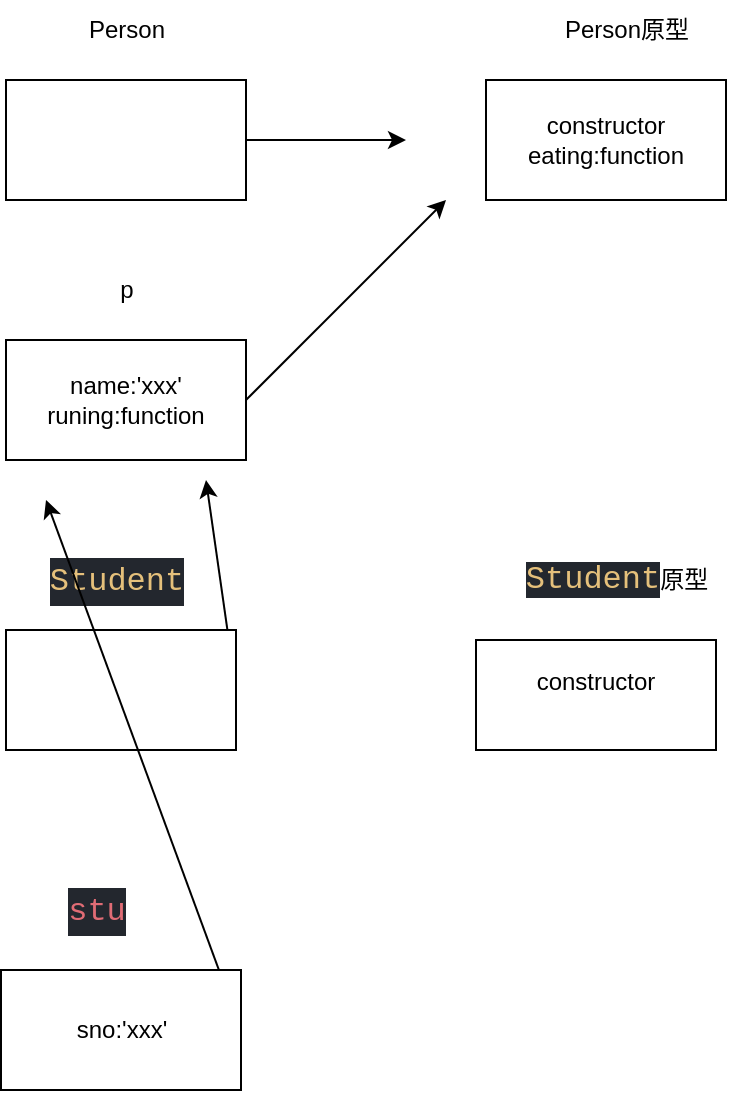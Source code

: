 <mxfile>
    <diagram id="bf6GljBaR5IlGseqwsvk" name="第 1 页">
        <mxGraphModel dx="865" dy="585" grid="1" gridSize="10" guides="1" tooltips="1" connect="1" arrows="1" fold="1" page="1" pageScale="1" pageWidth="1654" pageHeight="2336" math="0" shadow="0">
            <root>
                <mxCell id="0"/>
                <mxCell id="1" parent="0"/>
                <mxCell id="6" style="edgeStyle=none;html=1;exitX=1;exitY=0.5;exitDx=0;exitDy=0;" edge="1" parent="1" source="2">
                    <mxGeometry relative="1" as="geometry">
                        <mxPoint x="300" y="100" as="targetPoint"/>
                    </mxGeometry>
                </mxCell>
                <mxCell id="2" value="" style="whiteSpace=wrap;html=1;" vertex="1" parent="1">
                    <mxGeometry x="100" y="70" width="120" height="60" as="geometry"/>
                </mxCell>
                <mxCell id="3" value="Person" style="text;html=1;align=center;verticalAlign=middle;resizable=0;points=[];autosize=1;strokeColor=none;fillColor=none;" vertex="1" parent="1">
                    <mxGeometry x="130" y="30" width="60" height="30" as="geometry"/>
                </mxCell>
                <mxCell id="4" value="constructor&lt;br&gt;eating:function&lt;br&gt;" style="whiteSpace=wrap;html=1;" vertex="1" parent="1">
                    <mxGeometry x="340" y="70" width="120" height="60" as="geometry"/>
                </mxCell>
                <mxCell id="5" value="Person原型" style="text;html=1;align=center;verticalAlign=middle;resizable=0;points=[];autosize=1;strokeColor=none;fillColor=none;" vertex="1" parent="1">
                    <mxGeometry x="365" y="30" width="90" height="30" as="geometry"/>
                </mxCell>
                <mxCell id="15" style="edgeStyle=none;html=1;exitX=1;exitY=0.5;exitDx=0;exitDy=0;" edge="1" parent="1" source="16">
                    <mxGeometry relative="1" as="geometry">
                        <mxPoint x="200" y="270" as="targetPoint"/>
                    </mxGeometry>
                </mxCell>
                <mxCell id="16" value="" style="whiteSpace=wrap;html=1;" vertex="1" parent="1">
                    <mxGeometry x="100" y="345" width="115" height="60" as="geometry"/>
                </mxCell>
                <mxCell id="17" value="&lt;div style=&quot;color: rgb(171, 178, 191); background-color: rgb(35, 39, 46); font-family: Menlo, Monaco, &amp;quot;Courier New&amp;quot;, monospace; font-size: 16px; line-height: 24px;&quot;&gt;&lt;span style=&quot;color: #e5c07b;&quot;&gt;Student&lt;/span&gt;&lt;/div&gt;" style="text;html=1;align=center;verticalAlign=middle;resizable=0;points=[];autosize=1;strokeColor=none;fillColor=none;" vertex="1" parent="1">
                    <mxGeometry x="110" y="300" width="90" height="40" as="geometry"/>
                </mxCell>
                <mxCell id="18" value="constructor&lt;br&gt;&lt;br&gt;" style="whiteSpace=wrap;html=1;" vertex="1" parent="1">
                    <mxGeometry x="335" y="350" width="120" height="55" as="geometry"/>
                </mxCell>
                <mxCell id="19" value="&lt;span style=&quot;color: rgb(229, 192, 123); background-color: rgb(35, 39, 46); font-family: Menlo, Monaco, &amp;quot;Courier New&amp;quot;, monospace; font-size: 16px;&quot;&gt;Student&lt;/span&gt;原型" style="text;html=1;align=center;verticalAlign=middle;resizable=0;points=[];autosize=1;strokeColor=none;fillColor=none;" vertex="1" parent="1">
                    <mxGeometry x="350" y="305" width="110" height="30" as="geometry"/>
                </mxCell>
                <mxCell id="27" style="edgeStyle=none;html=1;exitX=1;exitY=0.5;exitDx=0;exitDy=0;" edge="1" parent="1" source="25">
                    <mxGeometry relative="1" as="geometry">
                        <mxPoint x="120" y="280" as="targetPoint"/>
                    </mxGeometry>
                </mxCell>
                <mxCell id="25" value="sno:'xxx'" style="whiteSpace=wrap;html=1;" vertex="1" parent="1">
                    <mxGeometry x="97.5" y="515" width="120" height="60" as="geometry"/>
                </mxCell>
                <mxCell id="26" value="&lt;div style=&quot;color: rgb(171, 178, 191); background-color: rgb(35, 39, 46); font-family: Menlo, Monaco, &amp;quot;Courier New&amp;quot;, monospace; font-size: 16px; line-height: 24px;&quot;&gt;&lt;span style=&quot;color: #e06c75;&quot;&gt;stu&lt;/span&gt;&lt;/div&gt;" style="text;html=1;align=center;verticalAlign=middle;resizable=0;points=[];autosize=1;strokeColor=none;fillColor=none;" vertex="1" parent="1">
                    <mxGeometry x="120" y="465" width="50" height="40" as="geometry"/>
                </mxCell>
                <mxCell id="29" style="edgeStyle=none;html=1;exitX=1;exitY=0.5;exitDx=0;exitDy=0;" edge="1" parent="1" source="30">
                    <mxGeometry relative="1" as="geometry">
                        <mxPoint x="320" y="130" as="targetPoint"/>
                    </mxGeometry>
                </mxCell>
                <mxCell id="30" value="name:'xxx'&lt;br&gt;runing:function" style="whiteSpace=wrap;html=1;" vertex="1" parent="1">
                    <mxGeometry x="100" y="200" width="120" height="60" as="geometry"/>
                </mxCell>
                <mxCell id="31" value="p" style="text;html=1;align=center;verticalAlign=middle;resizable=0;points=[];autosize=1;strokeColor=none;fillColor=none;" vertex="1" parent="1">
                    <mxGeometry x="145" y="160" width="30" height="30" as="geometry"/>
                </mxCell>
            </root>
        </mxGraphModel>
    </diagram>
</mxfile>
